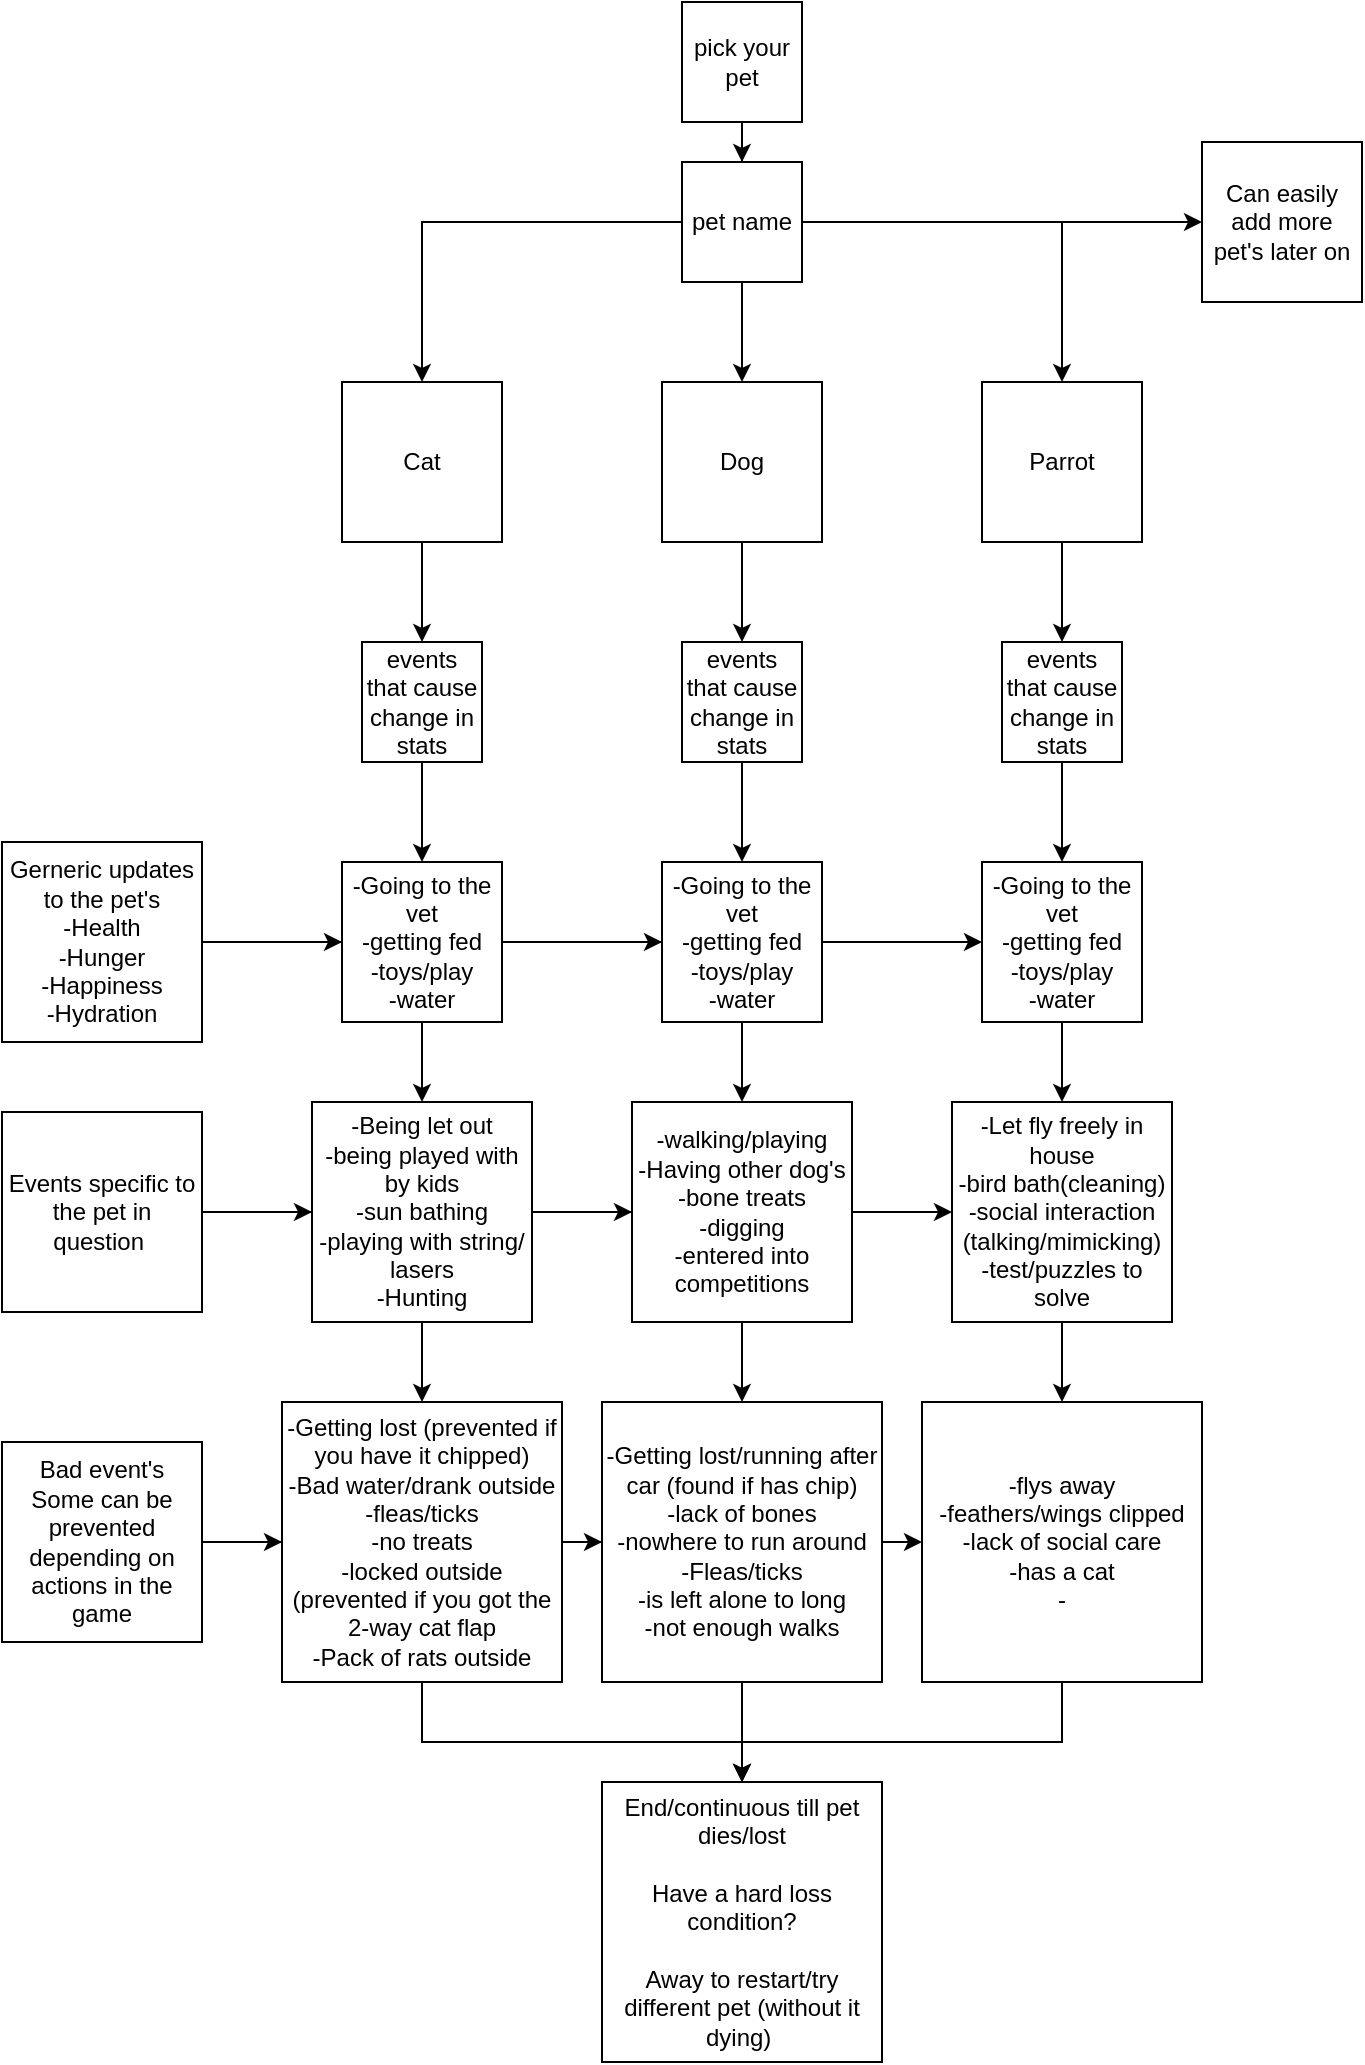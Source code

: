 <mxfile version="17.4.0" type="device"><diagram id="6q3PHUFhKs2Zebr-nc4S" name="Page-1"><mxGraphModel dx="1422" dy="794" grid="1" gridSize="10" guides="1" tooltips="1" connect="1" arrows="1" fold="1" page="1" pageScale="1" pageWidth="827" pageHeight="1169" math="0" shadow="0"><root><mxCell id="0"/><mxCell id="1" parent="0"/><mxCell id="CXN6lf1eC1iuaizEV_9j-31" style="edgeStyle=orthogonalEdgeStyle;rounded=0;orthogonalLoop=1;jettySize=auto;html=1;entryX=0;entryY=0.5;entryDx=0;entryDy=0;" edge="1" parent="1" source="CXN6lf1eC1iuaizEV_9j-28" target="CXN6lf1eC1iuaizEV_9j-23"><mxGeometry relative="1" as="geometry"/></mxCell><mxCell id="CXN6lf1eC1iuaizEV_9j-32" style="edgeStyle=orthogonalEdgeStyle;rounded=0;orthogonalLoop=1;jettySize=auto;html=1;entryX=0;entryY=0.5;entryDx=0;entryDy=0;" edge="1" parent="1" source="CXN6lf1eC1iuaizEV_9j-28" target="CXN6lf1eC1iuaizEV_9j-24"><mxGeometry relative="1" as="geometry"/></mxCell><mxCell id="CXN6lf1eC1iuaizEV_9j-3" style="edgeStyle=orthogonalEdgeStyle;rounded=0;orthogonalLoop=1;jettySize=auto;html=1;" edge="1" parent="1" source="CXN6lf1eC1iuaizEV_9j-1" target="CXN6lf1eC1iuaizEV_9j-2"><mxGeometry relative="1" as="geometry"/></mxCell><mxCell id="CXN6lf1eC1iuaizEV_9j-1" value="pick your pet" style="whiteSpace=wrap;html=1;aspect=fixed;" vertex="1" parent="1"><mxGeometry x="370" y="50" width="60" height="60" as="geometry"/></mxCell><mxCell id="CXN6lf1eC1iuaizEV_9j-7" style="edgeStyle=orthogonalEdgeStyle;rounded=0;orthogonalLoop=1;jettySize=auto;html=1;entryX=0.5;entryY=0;entryDx=0;entryDy=0;" edge="1" parent="1" source="CXN6lf1eC1iuaizEV_9j-2" target="CXN6lf1eC1iuaizEV_9j-6"><mxGeometry relative="1" as="geometry"/></mxCell><mxCell id="CXN6lf1eC1iuaizEV_9j-8" style="edgeStyle=orthogonalEdgeStyle;rounded=0;orthogonalLoop=1;jettySize=auto;html=1;entryX=0.5;entryY=0;entryDx=0;entryDy=0;" edge="1" parent="1" source="CXN6lf1eC1iuaizEV_9j-2" target="CXN6lf1eC1iuaizEV_9j-5"><mxGeometry relative="1" as="geometry"/></mxCell><mxCell id="CXN6lf1eC1iuaizEV_9j-9" style="edgeStyle=orthogonalEdgeStyle;rounded=0;orthogonalLoop=1;jettySize=auto;html=1;exitX=0.5;exitY=1;exitDx=0;exitDy=0;entryX=0.5;entryY=0;entryDx=0;entryDy=0;" edge="1" parent="1" source="CXN6lf1eC1iuaizEV_9j-2" target="CXN6lf1eC1iuaizEV_9j-4"><mxGeometry relative="1" as="geometry"/></mxCell><mxCell id="CXN6lf1eC1iuaizEV_9j-11" style="edgeStyle=orthogonalEdgeStyle;rounded=0;orthogonalLoop=1;jettySize=auto;html=1;" edge="1" parent="1" source="CXN6lf1eC1iuaizEV_9j-2" target="CXN6lf1eC1iuaizEV_9j-10"><mxGeometry relative="1" as="geometry"/></mxCell><mxCell id="CXN6lf1eC1iuaizEV_9j-2" value="pet name" style="whiteSpace=wrap;html=1;aspect=fixed;" vertex="1" parent="1"><mxGeometry x="370" y="130" width="60" height="60" as="geometry"/></mxCell><mxCell id="CXN6lf1eC1iuaizEV_9j-16" style="edgeStyle=orthogonalEdgeStyle;rounded=0;orthogonalLoop=1;jettySize=auto;html=1;exitX=0.5;exitY=1;exitDx=0;exitDy=0;entryX=0.5;entryY=0;entryDx=0;entryDy=0;" edge="1" parent="1" source="CXN6lf1eC1iuaizEV_9j-4"><mxGeometry relative="1" as="geometry"><mxPoint x="400" y="370" as="targetPoint"/></mxGeometry></mxCell><mxCell id="CXN6lf1eC1iuaizEV_9j-4" value="Dog" style="whiteSpace=wrap;html=1;aspect=fixed;" vertex="1" parent="1"><mxGeometry x="360" y="240" width="80" height="80" as="geometry"/></mxCell><mxCell id="CXN6lf1eC1iuaizEV_9j-17" style="edgeStyle=orthogonalEdgeStyle;rounded=0;orthogonalLoop=1;jettySize=auto;html=1;entryX=0.5;entryY=0;entryDx=0;entryDy=0;" edge="1" parent="1" source="CXN6lf1eC1iuaizEV_9j-5"><mxGeometry relative="1" as="geometry"><mxPoint x="560" y="370" as="targetPoint"/></mxGeometry></mxCell><mxCell id="CXN6lf1eC1iuaizEV_9j-5" value="Parrot" style="whiteSpace=wrap;html=1;aspect=fixed;" vertex="1" parent="1"><mxGeometry x="520" y="240" width="80" height="80" as="geometry"/></mxCell><mxCell id="CXN6lf1eC1iuaizEV_9j-15" style="edgeStyle=orthogonalEdgeStyle;rounded=0;orthogonalLoop=1;jettySize=auto;html=1;entryX=0.5;entryY=0;entryDx=0;entryDy=0;" edge="1" parent="1" source="CXN6lf1eC1iuaizEV_9j-6" target="CXN6lf1eC1iuaizEV_9j-12"><mxGeometry relative="1" as="geometry"/></mxCell><mxCell id="CXN6lf1eC1iuaizEV_9j-6" value="Cat" style="whiteSpace=wrap;html=1;aspect=fixed;" vertex="1" parent="1"><mxGeometry x="200" y="240" width="80" height="80" as="geometry"/></mxCell><mxCell id="CXN6lf1eC1iuaizEV_9j-10" value="Can easily add more pet's later on" style="whiteSpace=wrap;html=1;aspect=fixed;" vertex="1" parent="1"><mxGeometry x="630" y="120" width="80" height="80" as="geometry"/></mxCell><mxCell id="CXN6lf1eC1iuaizEV_9j-25" style="edgeStyle=orthogonalEdgeStyle;rounded=0;orthogonalLoop=1;jettySize=auto;html=1;exitX=0.5;exitY=1;exitDx=0;exitDy=0;entryX=0.5;entryY=0;entryDx=0;entryDy=0;" edge="1" parent="1" source="CXN6lf1eC1iuaizEV_9j-12" target="CXN6lf1eC1iuaizEV_9j-20"><mxGeometry relative="1" as="geometry"/></mxCell><mxCell id="CXN6lf1eC1iuaizEV_9j-12" value="events that cause change in stats" style="whiteSpace=wrap;html=1;aspect=fixed;" vertex="1" parent="1"><mxGeometry x="210" y="370" width="60" height="60" as="geometry"/></mxCell><mxCell id="CXN6lf1eC1iuaizEV_9j-26" style="edgeStyle=orthogonalEdgeStyle;rounded=0;orthogonalLoop=1;jettySize=auto;html=1;exitX=0.5;exitY=1;exitDx=0;exitDy=0;entryX=0.5;entryY=0;entryDx=0;entryDy=0;" edge="1" parent="1" source="CXN6lf1eC1iuaizEV_9j-18" target="CXN6lf1eC1iuaizEV_9j-23"><mxGeometry relative="1" as="geometry"/></mxCell><mxCell id="CXN6lf1eC1iuaizEV_9j-18" value="events that cause change in stats" style="whiteSpace=wrap;html=1;aspect=fixed;" vertex="1" parent="1"><mxGeometry x="370" y="370" width="60" height="60" as="geometry"/></mxCell><mxCell id="CXN6lf1eC1iuaizEV_9j-27" style="edgeStyle=orthogonalEdgeStyle;rounded=0;orthogonalLoop=1;jettySize=auto;html=1;exitX=0.5;exitY=1;exitDx=0;exitDy=0;entryX=0.5;entryY=0;entryDx=0;entryDy=0;" edge="1" parent="1" source="CXN6lf1eC1iuaizEV_9j-19" target="CXN6lf1eC1iuaizEV_9j-24"><mxGeometry relative="1" as="geometry"/></mxCell><mxCell id="CXN6lf1eC1iuaizEV_9j-19" value="events that cause change in stats" style="whiteSpace=wrap;html=1;aspect=fixed;" vertex="1" parent="1"><mxGeometry x="530" y="370" width="60" height="60" as="geometry"/></mxCell><mxCell id="CXN6lf1eC1iuaizEV_9j-46" style="edgeStyle=orthogonalEdgeStyle;rounded=0;orthogonalLoop=1;jettySize=auto;html=1;entryX=0.5;entryY=0;entryDx=0;entryDy=0;" edge="1" parent="1" source="CXN6lf1eC1iuaizEV_9j-20" target="CXN6lf1eC1iuaizEV_9j-35"><mxGeometry relative="1" as="geometry"/></mxCell><mxCell id="CXN6lf1eC1iuaizEV_9j-20" value="-Going to the vet&lt;br&gt;-getting fed&lt;br&gt;-toys/play&lt;br&gt;-water" style="whiteSpace=wrap;html=1;aspect=fixed;" vertex="1" parent="1"><mxGeometry x="200" y="480" width="80" height="80" as="geometry"/></mxCell><mxCell id="CXN6lf1eC1iuaizEV_9j-47" style="edgeStyle=orthogonalEdgeStyle;rounded=0;orthogonalLoop=1;jettySize=auto;html=1;entryX=0.5;entryY=0;entryDx=0;entryDy=0;" edge="1" parent="1" source="CXN6lf1eC1iuaizEV_9j-23" target="CXN6lf1eC1iuaizEV_9j-41"><mxGeometry relative="1" as="geometry"/></mxCell><mxCell id="CXN6lf1eC1iuaizEV_9j-23" value="-Going to the vet&lt;br&gt;-getting fed&lt;br&gt;-toys/play&lt;br&gt;-water" style="whiteSpace=wrap;html=1;aspect=fixed;" vertex="1" parent="1"><mxGeometry x="360" y="480" width="80" height="80" as="geometry"/></mxCell><mxCell id="CXN6lf1eC1iuaizEV_9j-48" style="edgeStyle=orthogonalEdgeStyle;rounded=0;orthogonalLoop=1;jettySize=auto;html=1;exitX=0.5;exitY=1;exitDx=0;exitDy=0;entryX=0.5;entryY=0;entryDx=0;entryDy=0;" edge="1" parent="1" source="CXN6lf1eC1iuaizEV_9j-24" target="CXN6lf1eC1iuaizEV_9j-44"><mxGeometry relative="1" as="geometry"/></mxCell><mxCell id="CXN6lf1eC1iuaizEV_9j-24" value="-Going to the vet&lt;br&gt;-getting fed&lt;br&gt;-toys/play&lt;br&gt;-water" style="whiteSpace=wrap;html=1;aspect=fixed;" vertex="1" parent="1"><mxGeometry x="520" y="480" width="80" height="80" as="geometry"/></mxCell><mxCell id="CXN6lf1eC1iuaizEV_9j-30" style="edgeStyle=orthogonalEdgeStyle;rounded=0;orthogonalLoop=1;jettySize=auto;html=1;entryX=0;entryY=0.5;entryDx=0;entryDy=0;" edge="1" parent="1" source="CXN6lf1eC1iuaizEV_9j-28" target="CXN6lf1eC1iuaizEV_9j-20"><mxGeometry relative="1" as="geometry"/></mxCell><mxCell id="CXN6lf1eC1iuaizEV_9j-28" value="Gerneric updates to the pet's&lt;br&gt;-Health&lt;br&gt;-Hunger&lt;br&gt;-Happiness&lt;br&gt;-Hydration" style="whiteSpace=wrap;html=1;aspect=fixed;" vertex="1" parent="1"><mxGeometry x="30" y="470" width="100" height="100" as="geometry"/></mxCell><mxCell id="CXN6lf1eC1iuaizEV_9j-38" style="edgeStyle=orthogonalEdgeStyle;rounded=0;orthogonalLoop=1;jettySize=auto;html=1;entryX=0;entryY=0.5;entryDx=0;entryDy=0;" edge="1" parent="1" source="CXN6lf1eC1iuaizEV_9j-33" target="CXN6lf1eC1iuaizEV_9j-35"><mxGeometry relative="1" as="geometry"/></mxCell><mxCell id="CXN6lf1eC1iuaizEV_9j-42" style="edgeStyle=orthogonalEdgeStyle;rounded=0;orthogonalLoop=1;jettySize=auto;html=1;entryX=0;entryY=0.5;entryDx=0;entryDy=0;" edge="1" parent="1" source="CXN6lf1eC1iuaizEV_9j-33" target="CXN6lf1eC1iuaizEV_9j-41"><mxGeometry relative="1" as="geometry"/></mxCell><mxCell id="CXN6lf1eC1iuaizEV_9j-45" style="edgeStyle=orthogonalEdgeStyle;rounded=0;orthogonalLoop=1;jettySize=auto;html=1;entryX=0;entryY=0.5;entryDx=0;entryDy=0;" edge="1" parent="1" source="CXN6lf1eC1iuaizEV_9j-33" target="CXN6lf1eC1iuaizEV_9j-44"><mxGeometry relative="1" as="geometry"/></mxCell><mxCell id="CXN6lf1eC1iuaizEV_9j-33" value="Events specific to the pet in question&amp;nbsp;" style="whiteSpace=wrap;html=1;aspect=fixed;" vertex="1" parent="1"><mxGeometry x="30" y="605" width="100" height="100" as="geometry"/></mxCell><mxCell id="CXN6lf1eC1iuaizEV_9j-58" style="edgeStyle=orthogonalEdgeStyle;rounded=0;orthogonalLoop=1;jettySize=auto;html=1;entryX=0.5;entryY=0;entryDx=0;entryDy=0;" edge="1" parent="1" source="CXN6lf1eC1iuaizEV_9j-35" target="CXN6lf1eC1iuaizEV_9j-51"><mxGeometry relative="1" as="geometry"/></mxCell><mxCell id="CXN6lf1eC1iuaizEV_9j-35" value="-Being let out&lt;br&gt;-being played with by kids&lt;br&gt;-sun bathing&lt;br&gt;-playing with string/ lasers&lt;br&gt;-Hunting" style="whiteSpace=wrap;html=1;aspect=fixed;" vertex="1" parent="1"><mxGeometry x="185" y="600" width="110" height="110" as="geometry"/></mxCell><mxCell id="CXN6lf1eC1iuaizEV_9j-59" style="edgeStyle=orthogonalEdgeStyle;rounded=0;orthogonalLoop=1;jettySize=auto;html=1;entryX=0.5;entryY=0;entryDx=0;entryDy=0;" edge="1" parent="1" source="CXN6lf1eC1iuaizEV_9j-41" target="CXN6lf1eC1iuaizEV_9j-53"><mxGeometry relative="1" as="geometry"/></mxCell><mxCell id="CXN6lf1eC1iuaizEV_9j-41" value="-walking/playing&lt;br&gt;-Having other dog's&lt;br&gt;-bone treats&lt;br&gt;-digging&lt;br&gt;-entered into competitions" style="whiteSpace=wrap;html=1;aspect=fixed;" vertex="1" parent="1"><mxGeometry x="345" y="600" width="110" height="110" as="geometry"/></mxCell><mxCell id="CXN6lf1eC1iuaizEV_9j-60" style="edgeStyle=orthogonalEdgeStyle;rounded=0;orthogonalLoop=1;jettySize=auto;html=1;entryX=0.5;entryY=0;entryDx=0;entryDy=0;" edge="1" parent="1" source="CXN6lf1eC1iuaizEV_9j-44" target="CXN6lf1eC1iuaizEV_9j-54"><mxGeometry relative="1" as="geometry"/></mxCell><mxCell id="CXN6lf1eC1iuaizEV_9j-44" value="-Let fly freely in house&lt;br&gt;-bird bath(cleaning)&lt;br&gt;-social interaction (talking/mimicking)&lt;br&gt;-test/puzzles to solve" style="whiteSpace=wrap;html=1;aspect=fixed;" vertex="1" parent="1"><mxGeometry x="505" y="600" width="110" height="110" as="geometry"/></mxCell><mxCell id="CXN6lf1eC1iuaizEV_9j-55" style="edgeStyle=orthogonalEdgeStyle;rounded=0;orthogonalLoop=1;jettySize=auto;html=1;entryX=0;entryY=0.5;entryDx=0;entryDy=0;" edge="1" parent="1" source="CXN6lf1eC1iuaizEV_9j-50" target="CXN6lf1eC1iuaizEV_9j-51"><mxGeometry relative="1" as="geometry"/></mxCell><mxCell id="CXN6lf1eC1iuaizEV_9j-56" style="edgeStyle=orthogonalEdgeStyle;rounded=0;orthogonalLoop=1;jettySize=auto;html=1;" edge="1" parent="1" source="CXN6lf1eC1iuaizEV_9j-50" target="CXN6lf1eC1iuaizEV_9j-53"><mxGeometry relative="1" as="geometry"/></mxCell><mxCell id="CXN6lf1eC1iuaizEV_9j-57" style="edgeStyle=orthogonalEdgeStyle;rounded=0;orthogonalLoop=1;jettySize=auto;html=1;" edge="1" parent="1" source="CXN6lf1eC1iuaizEV_9j-50" target="CXN6lf1eC1iuaizEV_9j-54"><mxGeometry relative="1" as="geometry"/></mxCell><mxCell id="CXN6lf1eC1iuaizEV_9j-50" value="Bad event's&lt;br&gt;Some can be prevented depending on actions in the game" style="whiteSpace=wrap;html=1;aspect=fixed;" vertex="1" parent="1"><mxGeometry x="30" y="770" width="100" height="100" as="geometry"/></mxCell><mxCell id="CXN6lf1eC1iuaizEV_9j-62" style="edgeStyle=orthogonalEdgeStyle;rounded=0;orthogonalLoop=1;jettySize=auto;html=1;entryX=0.5;entryY=0;entryDx=0;entryDy=0;" edge="1" parent="1" source="CXN6lf1eC1iuaizEV_9j-51" target="CXN6lf1eC1iuaizEV_9j-61"><mxGeometry relative="1" as="geometry"><Array as="points"><mxPoint x="240" y="920"/><mxPoint x="400" y="920"/></Array></mxGeometry></mxCell><mxCell id="CXN6lf1eC1iuaizEV_9j-51" value="-Getting lost (prevented if you have it chipped)&lt;br&gt;-Bad water/drank outside&lt;br&gt;-fleas/ticks&lt;br&gt;-no treats&lt;br&gt;-locked outside (prevented if you got the 2-way cat flap&lt;br&gt;-Pack of rats outside" style="whiteSpace=wrap;html=1;aspect=fixed;" vertex="1" parent="1"><mxGeometry x="170" y="750" width="140" height="140" as="geometry"/></mxCell><mxCell id="CXN6lf1eC1iuaizEV_9j-64" style="edgeStyle=orthogonalEdgeStyle;rounded=0;orthogonalLoop=1;jettySize=auto;html=1;" edge="1" parent="1" source="CXN6lf1eC1iuaizEV_9j-53"><mxGeometry relative="1" as="geometry"><mxPoint x="400" y="940" as="targetPoint"/></mxGeometry></mxCell><mxCell id="CXN6lf1eC1iuaizEV_9j-53" value="-Getting lost/running after car (found if has chip)&lt;br&gt;-lack of bones&lt;br&gt;-nowhere to run around&lt;br&gt;-Fleas/ticks&lt;br&gt;-is left alone to long&lt;br&gt;-not enough walks" style="whiteSpace=wrap;html=1;aspect=fixed;" vertex="1" parent="1"><mxGeometry x="330" y="750" width="140" height="140" as="geometry"/></mxCell><mxCell id="CXN6lf1eC1iuaizEV_9j-54" value="-flys away&lt;br&gt;-feathers/wings clipped&lt;br&gt;-lack of social care&lt;br&gt;-has a cat&lt;br&gt;-" style="whiteSpace=wrap;html=1;aspect=fixed;" vertex="1" parent="1"><mxGeometry x="490" y="750" width="140" height="140" as="geometry"/></mxCell><mxCell id="CXN6lf1eC1iuaizEV_9j-61" value="End/continuous till pet dies/lost&lt;br&gt;&lt;br&gt;Have a hard loss condition?&lt;br&gt;&lt;br&gt;Away to restart/try different pet (without it dying)&amp;nbsp;" style="whiteSpace=wrap;html=1;aspect=fixed;" vertex="1" parent="1"><mxGeometry x="330" y="940" width="140" height="140" as="geometry"/></mxCell><mxCell id="CXN6lf1eC1iuaizEV_9j-63" style="edgeStyle=orthogonalEdgeStyle;rounded=0;orthogonalLoop=1;jettySize=auto;html=1;entryX=0.5;entryY=0;entryDx=0;entryDy=0;" edge="1" parent="1" target="CXN6lf1eC1iuaizEV_9j-61"><mxGeometry relative="1" as="geometry"><mxPoint x="560" y="890" as="sourcePoint"/><mxPoint x="720" y="940" as="targetPoint"/><Array as="points"><mxPoint x="560" y="920"/><mxPoint x="400" y="920"/></Array></mxGeometry></mxCell></root></mxGraphModel></diagram></mxfile>